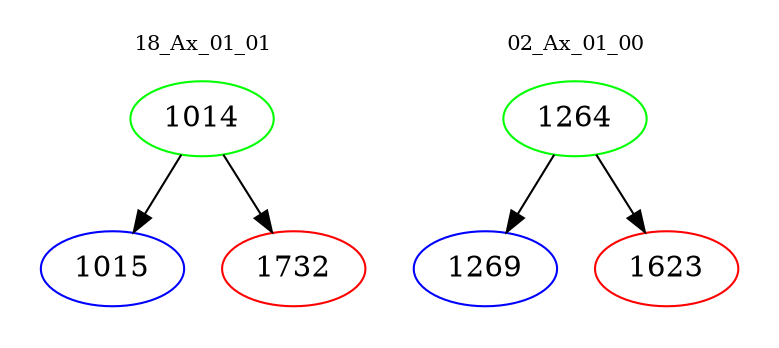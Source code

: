 digraph{
subgraph cluster_0 {
color = white
label = "18_Ax_01_01";
fontsize=10;
T0_1014 [label="1014", color="green"]
T0_1014 -> T0_1015 [color="black"]
T0_1015 [label="1015", color="blue"]
T0_1014 -> T0_1732 [color="black"]
T0_1732 [label="1732", color="red"]
}
subgraph cluster_1 {
color = white
label = "02_Ax_01_00";
fontsize=10;
T1_1264 [label="1264", color="green"]
T1_1264 -> T1_1269 [color="black"]
T1_1269 [label="1269", color="blue"]
T1_1264 -> T1_1623 [color="black"]
T1_1623 [label="1623", color="red"]
}
}
